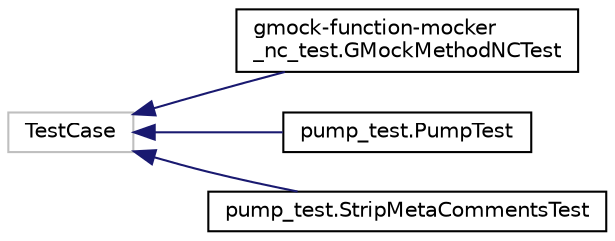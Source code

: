 digraph "类继承关系图"
{
  edge [fontname="Helvetica",fontsize="10",labelfontname="Helvetica",labelfontsize="10"];
  node [fontname="Helvetica",fontsize="10",shape=record];
  rankdir="LR";
  Node276 [label="TestCase",height=0.2,width=0.4,color="grey75", fillcolor="white", style="filled"];
  Node276 -> Node0 [dir="back",color="midnightblue",fontsize="10",style="solid",fontname="Helvetica"];
  Node0 [label="gmock-function-mocker\l_nc_test.GMockMethodNCTest",height=0.2,width=0.4,color="black", fillcolor="white", style="filled",URL="$classgmock-function-mocker__nc__test_1_1_g_mock_method_n_c_test.html"];
  Node276 -> Node278 [dir="back",color="midnightblue",fontsize="10",style="solid",fontname="Helvetica"];
  Node278 [label="pump_test.PumpTest",height=0.2,width=0.4,color="black", fillcolor="white", style="filled",URL="$classpump__test_1_1_pump_test.html"];
  Node276 -> Node279 [dir="back",color="midnightblue",fontsize="10",style="solid",fontname="Helvetica"];
  Node279 [label="pump_test.StripMetaCommentsTest",height=0.2,width=0.4,color="black", fillcolor="white", style="filled",URL="$classpump__test_1_1_strip_meta_comments_test.html"];
}
